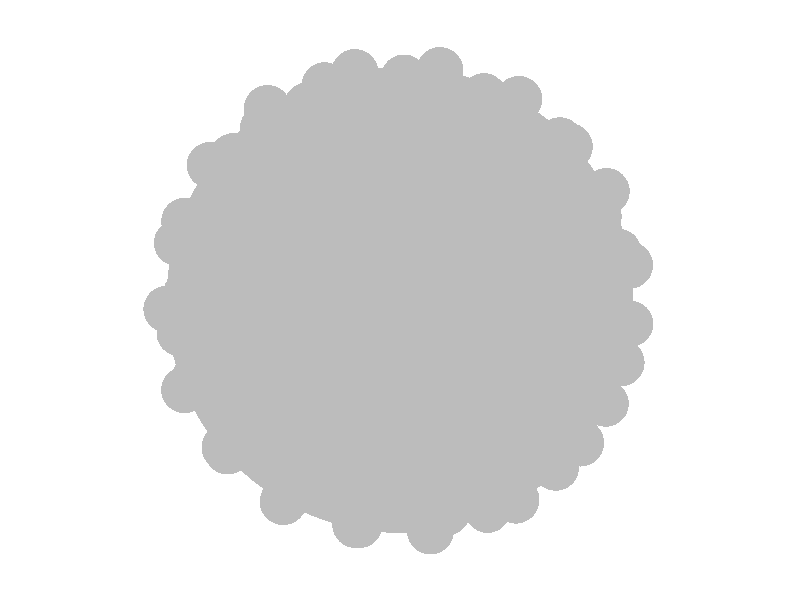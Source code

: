 #include "colors.inc"
background { rgb <1, 1, 1> }
camera {location <3, 3, 10>up <0,1,0> right <-1.33,0,0> angle 18look_at <0, 0, 0> sky <0, 1, 0> }
sphere { <-0.516513, 0.455835, 0.724865>, 0.1 texture {  pigment { rgb <0.5, 0.5, 0.5> } } }
sphere { <0.499362, -0.455395, -0.737057>, 0.1 texture {  pigment { rgb <0.5, 0.5, 0.5> } } }
sphere { <0.651734, 0.702075, 0.286938>, 0.1 texture {  pigment { rgb <0.5, 0.5, 0.5> } } }
sphere { <-0.376711, 0.421368, -0.824947>, 0.1 texture {  pigment { rgb <0.5, 0.5, 0.5> } } }
sphere { <0.071486, -0.992843, -0.0956707>, 0.1 texture {  pigment { rgb <0.5, 0.5, 0.5> } } }
sphere { <-0.267738, 0.696644, 0.665585>, 0.1 texture {  pigment { rgb <0.5, 0.5, 0.5> } } }
sphere { <0.844613, 0.149346, -0.514125>, 0.1 texture {  pigment { rgb <0.5, 0.5, 0.5> } } }
sphere { <0.090487, 0.977083, 0.192667>, 0.1 texture {  pigment { rgb <0.5, 0.5, 0.5> } } }
sphere { <0.217058, 0.314451, 0.924125>, 0.1 texture {  pigment { rgb <0.5, 0.5, 0.5> } } }
sphere { <0.015447, 0.854815, 0.518703>, 0.1 texture {  pigment { rgb <0.5, 0.5, 0.5> } } }
sphere { <-0.808693, 0.395711, 0.435235>, 0.1 texture {  pigment { rgb <0.5, 0.5, 0.5> } } }
sphere { <0.608827, 0.333269, -0.719903>, 0.1 texture {  pigment { rgb <0.5, 0.5, 0.5> } } }
sphere { <-0.369979, -0.787894, 0.492278>, 0.1 texture {  pigment { rgb <0.5, 0.5, 0.5> } } }
sphere { <-0.627785, -0.763974, -0.149099>, 0.1 texture {  pigment { rgb <0.5, 0.5, 0.5> } } }
sphere { <0.760897, 0.432158, 0.48402>, 0.1 texture {  pigment { rgb <0.5, 0.5, 0.5> } } }
sphere { <0.420195, 0.903608, 0.0832443>, 0.1 texture {  pigment { rgb <0.5, 0.5, 0.5> } } }
sphere { <0.101807, -0.592825, 0.79887>, 0.1 texture {  pigment { rgb <0.5, 0.5, 0.5> } } }
sphere { <0.352365, -0.870585, -0.343396>, 0.1 texture {  pigment { rgb <0.5, 0.5, 0.5> } } }
sphere { <-0.476393, -0.516695, -0.71139>, 0.1 texture {  pigment { rgb <0.5, 0.5, 0.5> } } }
sphere { <-0.519324, -0.178554, -0.835716>, 0.1 texture {  pigment { rgb <0.5, 0.5, 0.5> } } }
sphere { <-0.291991, 0.0824284, -0.952863>, 0.1 texture {  pigment { rgb <0.5, 0.5, 0.5> } } }
sphere { <-0.834228, -0.352906, 0.4237>, 0.1 texture {  pigment { rgb <0.5, 0.5, 0.5> } } }
sphere { <0.843702, -0.505865, 0.17963>, 0.1 texture {  pigment { rgb <0.5, 0.5, 0.5> } } }
sphere { <-0.203434, -0.330674, -0.921558>, 0.1 texture {  pigment { rgb <0.5, 0.5, 0.5> } } }
sphere { <-0.393559, -0.78841, -0.47278>, 0.1 texture {  pigment { rgb <0.5, 0.5, 0.5> } } }
sphere { <-0.0829953, 0.650511, -0.754948>, 0.1 texture {  pigment { rgb <0.5, 0.5, 0.5> } } }
sphere { <0.401623, -0.9157, 0.0139014>, 0.1 texture {  pigment { rgb <0.5, 0.5, 0.5> } } }
sphere { <-0.965974, 0.216855, 0.140956>, 0.1 texture {  pigment { rgb <0.5, 0.5, 0.5> } } }
sphere { <0.811507, 0.10105, 0.575539>, 0.1 texture {  pigment { rgb <0.5, 0.5, 0.5> } } }
sphere { <-0.0240107, -0.827177, 0.561428>, 0.1 texture {  pigment { rgb <0.5, 0.5, 0.5> } } }
sphere { <-0.901094, 0.00451185, 0.433601>, 0.1 texture {  pigment { rgb <0.5, 0.5, 0.5> } } }
sphere { <-0.972319, -0.198482, 0.123287>, 0.1 texture {  pigment { rgb <0.5, 0.5, 0.5> } } }
sphere { <0.775975, -0.306318, -0.551392>, 0.1 texture {  pigment { rgb <0.5, 0.5, 0.5> } } }
sphere { <-0.118471, 0.883073, -0.454034>, 0.1 texture {  pigment { rgb <0.5, 0.5, 0.5> } } }
sphere { <0.868417, -0.452222, -0.203341>, 0.1 texture {  pigment { rgb <0.5, 0.5, 0.5> } } }
sphere { <-0.162664, 0.415427, 0.894964>, 0.1 texture {  pigment { rgb <0.5, 0.5, 0.5> } } }
sphere { <-0.818614, 0.56443, 0.106253>, 0.1 texture {  pigment { rgb <0.5, 0.5, 0.5> } } }
sphere { <0.958867, 0.135521, 0.249417>, 0.1 texture {  pigment { rgb <0.5, 0.5, 0.5> } } }
sphere { <0.568253, 0.627991, -0.53171>, 0.1 texture {  pigment { rgb <0.5, 0.5, 0.5> } } }
sphere { <0.230813, -0.919325, 0.318695>, 0.1 texture {  pigment { rgb <0.5, 0.5, 0.5> } } }
sphere { <0.215626, 0.798936, -0.561433>, 0.1 texture {  pigment { rgb <0.5, 0.5, 0.5> } } }
sphere { <0.362029, 0.80936, 0.462462>, 0.1 texture {  pigment { rgb <0.5, 0.5, 0.5> } } }
sphere { <-0.706624, 0.660816, -0.252991>, 0.1 texture {  pigment { rgb <0.5, 0.5, 0.5> } } }
sphere { <-0.848279, -0.529348, 0.0145684>, 0.1 texture {  pigment { rgb <0.5, 0.5, 0.5> } } }
sphere { <-0.569993, -0.512983, 0.641838>, 0.1 texture {  pigment { rgb <0.5, 0.5, 0.5> } } }
sphere { <-0.86447, 0.099147, -0.49281>, 0.1 texture {  pigment { rgb <0.5, 0.5, 0.5> } } }
sphere { <-0.589143, 0.684731, 0.429015>, 0.1 texture {  pigment { rgb <0.5, 0.5, 0.5> } } }
sphere { <0.0350988, -0.0530631, -0.997974>, 0.1 texture {  pigment { rgb <0.5, 0.5, 0.5> } } }
sphere { <0.82167, 0.461058, -0.335088>, 0.1 texture {  pigment { rgb <0.5, 0.5, 0.5> } } }
sphere { <0.881145, -0.222118, 0.417428>, 0.1 texture {  pigment { rgb <0.5, 0.5, 0.5> } } }
sphere { <0.363428, -0.174065, -0.915217>, 0.1 texture {  pigment { rgb <0.5, 0.5, 0.5> } } }
sphere { <0.378138, -0.713122, 0.590313>, 0.1 texture {  pigment { rgb <0.5, 0.5, 0.5> } } }
sphere { <0.119238, 0.97425, -0.191361>, 0.1 texture {  pigment { rgb <0.5, 0.5, 0.5> } } }
sphere { <-0.904141, 0.368126, -0.216824>, 0.1 texture {  pigment { rgb <0.5, 0.5, 0.5> } } }
sphere { <-0.770551, -0.232133, -0.593604>, 0.1 texture {  pigment { rgb <0.5, 0.5, 0.5> } } }
sphere { <0.643588, -0.159333, 0.748604>, 0.1 texture {  pigment { rgb <0.5, 0.5, 0.5> } } }
sphere { <0.125777, 0.625001, 0.770424>, 0.1 texture {  pigment { rgb <0.5, 0.5, 0.5> } } }
sphere { <0.477912, 0.549881, 0.685004>, 0.1 texture {  pigment { rgb <0.5, 0.5, 0.5> } } }
sphere { <-0.43104, 0.686016, -0.586162>, 0.1 texture {  pigment { rgb <0.5, 0.5, 0.5> } } }
sphere { <0.946833, -0.11194, -0.301624>, 0.1 texture {  pigment { rgb <0.5, 0.5, 0.5> } } }
sphere { <-0.132997, -0.670187, -0.730178>, 0.1 texture {  pigment { rgb <0.5, 0.5, 0.5> } } }
sphere { <-0.985933, 0.0160622, -0.166365>, 0.1 texture {  pigment { rgb <0.5, 0.5, 0.5> } } }
sphere { <0.320288, -0.0484954, 0.946078>, 0.1 texture {  pigment { rgb <0.5, 0.5, 0.5> } } }
sphere { <0.130822, -0.451336, -0.882712>, 0.1 texture {  pigment { rgb <0.5, 0.5, 0.5> } } }
sphere { <-0.911622, -0.313362, -0.265986>, 0.1 texture {  pigment { rgb <0.5, 0.5, 0.5> } } }
sphere { <-0.0201747, -0.892249, -0.451092>, 0.1 texture {  pigment { rgb <0.5, 0.5, 0.5> } } }
sphere { <-0.422652, 0.86535, -0.269322>, 0.1 texture {  pigment { rgb <0.5, 0.5, 0.5> } } }
sphere { <0.595872, -0.748243, 0.291666>, 0.1 texture {  pigment { rgb <0.5, 0.5, 0.5> } } }
sphere { <0.982645, -0.176505, 0.0570456>, 0.1 texture {  pigment { rgb <0.5, 0.5, 0.5> } } }
sphere { <-0.706378, -0.564408, -0.427169>, 0.1 texture {  pigment { rgb <0.5, 0.5, 0.5> } } }
sphere { <-0.0543695, 0.0670958, 0.996264>, 0.1 texture {  pigment { rgb <0.5, 0.5, 0.5> } } }
sphere { <-0.458634, -0.876885, 0.143973>, 0.1 texture {  pigment { rgb <0.5, 0.5, 0.5> } } }
sphere { <-0.657101, -0.184105, 0.730974>, 0.1 texture {  pigment { rgb <0.5, 0.5, 0.5> } } }
sphere { <-0.40657, 0.124612, 0.905082>, 0.1 texture {  pigment { rgb <0.5, 0.5, 0.5> } } }
sphere { <0.551425, 0.218084, 0.805214>, 0.1 texture {  pigment { rgb <0.5, 0.5, 0.5> } } }
sphere { <0.250096, -0.716087, -0.651668>, 0.1 texture {  pigment { rgb <0.5, 0.5, 0.5> } } }
sphere { <0.677679, -0.729309, -0.0941221>, 0.1 texture {  pigment { rgb <0.5, 0.5, 0.5> } } }
sphere { <-0.0119285, 0.334588, -0.942289>, 0.1 texture {  pigment { rgb <0.5, 0.5, 0.5> } } }
sphere { <-0.688763, -0.658695, 0.302863>, 0.1 texture {  pigment { rgb <0.5, 0.5, 0.5> } } }
sphere { <0.398521, -0.398509, 0.826058>, 0.1 texture {  pigment { rgb <0.5, 0.5, 0.5> } } }
sphere { <0.335193, 0.188493, -0.923101>, 0.1 texture {  pigment { rgb <0.5, 0.5, 0.5> } } }
sphere { <0.707628, 0.699726, -0.0982174>, 0.1 texture {  pigment { rgb <0.5, 0.5, 0.5> } } }
sphere { <-0.627834, 0.156032, -0.762548>, 0.1 texture {  pigment { rgb <0.5, 0.5, 0.5> } } }
sphere { <0.972137, 0.19925, -0.123487>, 0.1 texture {  pigment { rgb <0.5, 0.5, 0.5> } } }
sphere { <-0.563175, 0.822555, 0.0789764>, 0.1 texture {  pigment { rgb <0.5, 0.5, 0.5> } } }
sphere { <0.88003, 0.462116, 0.109521>, 0.1 texture {  pigment { rgb <0.5, 0.5, 0.5> } } }
sphere { <-0.250307, -0.559969, 0.789798>, 0.1 texture {  pigment { rgb <0.5, 0.5, 0.5> } } }
sphere { <0.285004, 0.532751, -0.796837>, 0.1 texture {  pigment { rgb <0.5, 0.5, 0.5> } } }
sphere { <0.618921, -0.644129, -0.449483>, 0.1 texture {  pigment { rgb <0.5, 0.5, 0.5> } } }
sphere { <-0.279301, -0.945402, -0.167949>, 0.1 texture {  pigment { rgb <0.5, 0.5, 0.5> } } }
sphere { <-0.703757, 0.44532, -0.553549>, 0.1 texture {  pigment { rgb <0.5, 0.5, 0.5> } } }
sphere { <-0.205153, 0.978524, -0.0200974>, 0.1 texture {  pigment { rgb <0.5, 0.5, 0.5> } } }
sphere { <0.674614, -0.487637, 0.554172>, 0.1 texture {  pigment { rgb <0.5, 0.5, 0.5> } } }
sphere { <0.650017, -0.0401081, -0.75886>, 0.1 texture {  pigment { rgb <0.5, 0.5, 0.5> } } }
sphere { <-0.297117, 0.896191, 0.329489>, 0.1 texture {  pigment { rgb <0.5, 0.5, 0.5> } } }
sphere { <-0.119086, -0.968916, 0.216843>, 0.1 texture {  pigment { rgb <0.5, 0.5, 0.5> } } }
sphere { <-0.339888, -0.230923, 0.911674>, 0.1 texture {  pigment { rgb <0.5, 0.5, 0.5> } } }
sphere { <0.444104, 0.850723, -0.281144>, 0.1 texture {  pigment { rgb <0.5, 0.5, 0.5> } } }
sphere { <-0.704267, 0.15758, 0.692226>, 0.1 texture {  pigment { rgb <0.5, 0.5, 0.5> } } }
sphere { <0.0246647, -0.281167, 0.959342>, 0.1 texture {  pigment { rgb <0.5, 0.5, 0.5> } } }
sphere { <0, 0, 0>, 1 texture {  pigment { rgb <0.5, 0.5, 0.5> transmit 0.3} } }
light_source {<10, 10, 10> color White}
light_source {<0, 0, 10> color White}
light_source {<-10, -10, 10> color White}
